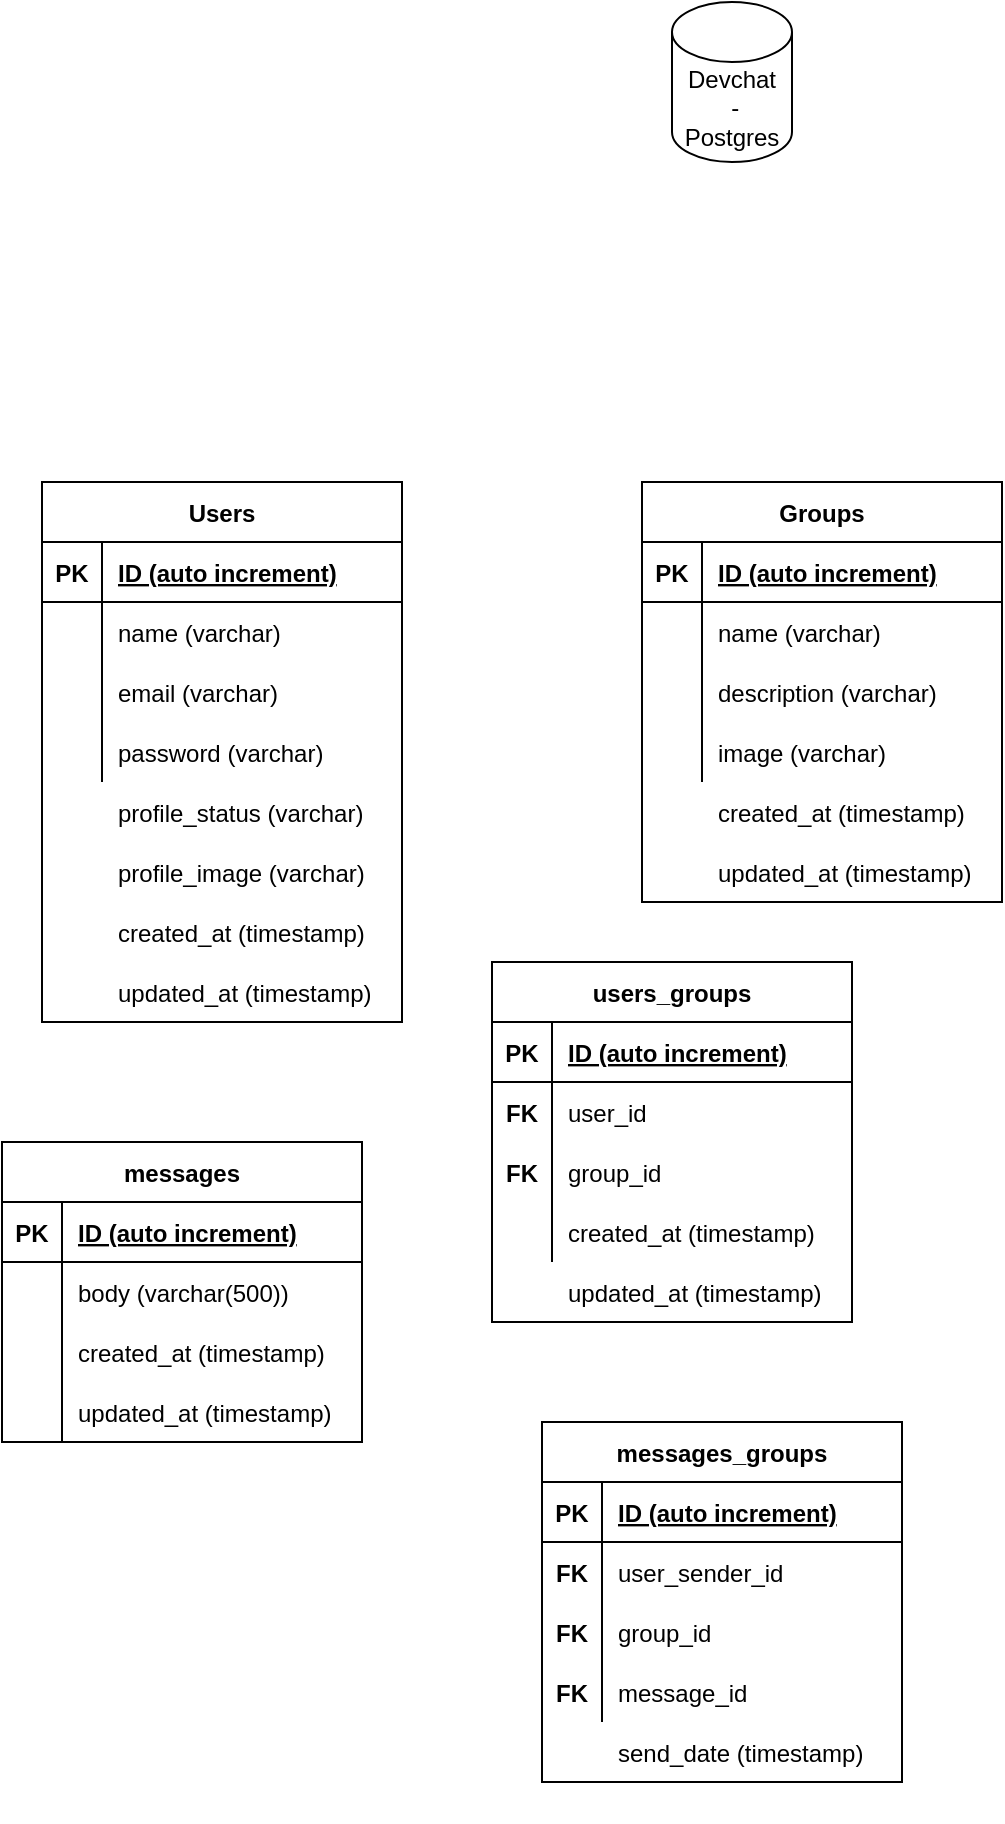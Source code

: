 <mxfile version="14.1.2" type="github">
  <diagram id="0jPNSS02s-Yy2Dnf4Rgp" name="Page-1">
    <mxGraphModel dx="1422" dy="775" grid="1" gridSize="10" guides="1" tooltips="1" connect="1" arrows="1" fold="1" page="1" pageScale="1" pageWidth="850" pageHeight="1100" math="0" shadow="0">
      <root>
        <mxCell id="0" />
        <mxCell id="1" parent="0" />
        <mxCell id="DyA_7QYeF1qoG6apN3V6-14" value="Devchat&lt;br&gt;&amp;nbsp;- Postgres" style="shape=cylinder3;whiteSpace=wrap;html=1;boundedLbl=1;backgroundOutline=1;size=15;align=center;" vertex="1" parent="1">
          <mxGeometry x="395" y="50" width="60" height="80" as="geometry" />
        </mxCell>
        <mxCell id="DyA_7QYeF1qoG6apN3V6-50" value="" style="group" vertex="1" connectable="0" parent="1">
          <mxGeometry x="80" y="290" width="180" height="290" as="geometry" />
        </mxCell>
        <mxCell id="DyA_7QYeF1qoG6apN3V6-1" value="Users" style="shape=table;startSize=30;container=1;collapsible=1;childLayout=tableLayout;fixedRows=1;rowLines=0;fontStyle=1;align=center;resizeLast=1;" vertex="1" parent="DyA_7QYeF1qoG6apN3V6-50">
          <mxGeometry width="180" height="270" as="geometry" />
        </mxCell>
        <mxCell id="DyA_7QYeF1qoG6apN3V6-2" value="" style="shape=partialRectangle;collapsible=0;dropTarget=0;pointerEvents=0;fillColor=none;top=0;left=0;bottom=1;right=0;points=[[0,0.5],[1,0.5]];portConstraint=eastwest;" vertex="1" parent="DyA_7QYeF1qoG6apN3V6-1">
          <mxGeometry y="30" width="180" height="30" as="geometry" />
        </mxCell>
        <mxCell id="DyA_7QYeF1qoG6apN3V6-3" value="PK" style="shape=partialRectangle;connectable=0;fillColor=none;top=0;left=0;bottom=0;right=0;fontStyle=1;overflow=hidden;" vertex="1" parent="DyA_7QYeF1qoG6apN3V6-2">
          <mxGeometry width="30" height="30" as="geometry" />
        </mxCell>
        <mxCell id="DyA_7QYeF1qoG6apN3V6-4" value="ID (auto increment)" style="shape=partialRectangle;connectable=0;fillColor=none;top=0;left=0;bottom=0;right=0;align=left;spacingLeft=6;fontStyle=5;overflow=hidden;" vertex="1" parent="DyA_7QYeF1qoG6apN3V6-2">
          <mxGeometry x="30" width="150" height="30" as="geometry" />
        </mxCell>
        <mxCell id="DyA_7QYeF1qoG6apN3V6-5" value="" style="shape=partialRectangle;collapsible=0;dropTarget=0;pointerEvents=0;fillColor=none;top=0;left=0;bottom=0;right=0;points=[[0,0.5],[1,0.5]];portConstraint=eastwest;" vertex="1" parent="DyA_7QYeF1qoG6apN3V6-1">
          <mxGeometry y="60" width="180" height="30" as="geometry" />
        </mxCell>
        <mxCell id="DyA_7QYeF1qoG6apN3V6-6" value="" style="shape=partialRectangle;connectable=0;fillColor=none;top=0;left=0;bottom=0;right=0;editable=1;overflow=hidden;" vertex="1" parent="DyA_7QYeF1qoG6apN3V6-5">
          <mxGeometry width="30" height="30" as="geometry" />
        </mxCell>
        <mxCell id="DyA_7QYeF1qoG6apN3V6-7" value="name (varchar)" style="shape=partialRectangle;connectable=0;fillColor=none;top=0;left=0;bottom=0;right=0;align=left;spacingLeft=6;overflow=hidden;" vertex="1" parent="DyA_7QYeF1qoG6apN3V6-5">
          <mxGeometry x="30" width="150" height="30" as="geometry" />
        </mxCell>
        <mxCell id="DyA_7QYeF1qoG6apN3V6-8" value="" style="shape=partialRectangle;collapsible=0;dropTarget=0;pointerEvents=0;fillColor=none;top=0;left=0;bottom=0;right=0;points=[[0,0.5],[1,0.5]];portConstraint=eastwest;" vertex="1" parent="DyA_7QYeF1qoG6apN3V6-1">
          <mxGeometry y="90" width="180" height="30" as="geometry" />
        </mxCell>
        <mxCell id="DyA_7QYeF1qoG6apN3V6-9" value="" style="shape=partialRectangle;connectable=0;fillColor=none;top=0;left=0;bottom=0;right=0;editable=1;overflow=hidden;" vertex="1" parent="DyA_7QYeF1qoG6apN3V6-8">
          <mxGeometry width="30" height="30" as="geometry" />
        </mxCell>
        <mxCell id="DyA_7QYeF1qoG6apN3V6-10" value="email (varchar)" style="shape=partialRectangle;connectable=0;fillColor=none;top=0;left=0;bottom=0;right=0;align=left;spacingLeft=6;overflow=hidden;" vertex="1" parent="DyA_7QYeF1qoG6apN3V6-8">
          <mxGeometry x="30" width="150" height="30" as="geometry" />
        </mxCell>
        <mxCell id="DyA_7QYeF1qoG6apN3V6-11" value="" style="shape=partialRectangle;collapsible=0;dropTarget=0;pointerEvents=0;fillColor=none;top=0;left=0;bottom=0;right=0;points=[[0,0.5],[1,0.5]];portConstraint=eastwest;" vertex="1" parent="DyA_7QYeF1qoG6apN3V6-1">
          <mxGeometry y="120" width="180" height="30" as="geometry" />
        </mxCell>
        <mxCell id="DyA_7QYeF1qoG6apN3V6-12" value="" style="shape=partialRectangle;connectable=0;fillColor=none;top=0;left=0;bottom=0;right=0;editable=1;overflow=hidden;" vertex="1" parent="DyA_7QYeF1qoG6apN3V6-11">
          <mxGeometry width="30" height="30" as="geometry" />
        </mxCell>
        <mxCell id="DyA_7QYeF1qoG6apN3V6-13" value="password (varchar)" style="shape=partialRectangle;connectable=0;fillColor=none;top=0;left=0;bottom=0;right=0;align=left;spacingLeft=6;overflow=hidden;" vertex="1" parent="DyA_7QYeF1qoG6apN3V6-11">
          <mxGeometry x="30" width="150" height="30" as="geometry" />
        </mxCell>
        <mxCell id="DyA_7QYeF1qoG6apN3V6-34" value="profile_status (varchar)" style="shape=partialRectangle;connectable=0;fillColor=none;top=0;left=0;bottom=0;right=0;align=left;spacingLeft=6;overflow=hidden;" vertex="1" parent="DyA_7QYeF1qoG6apN3V6-50">
          <mxGeometry x="30" y="150" width="150" height="30" as="geometry" />
        </mxCell>
        <mxCell id="DyA_7QYeF1qoG6apN3V6-35" value="profile_image (varchar)" style="shape=partialRectangle;connectable=0;fillColor=none;top=0;left=0;bottom=0;right=0;align=left;spacingLeft=6;overflow=hidden;" vertex="1" parent="DyA_7QYeF1qoG6apN3V6-50">
          <mxGeometry x="30" y="180" width="150" height="30" as="geometry" />
        </mxCell>
        <mxCell id="DyA_7QYeF1qoG6apN3V6-88" value="created_at (timestamp)" style="shape=partialRectangle;connectable=0;fillColor=none;top=0;left=0;bottom=0;right=0;align=left;spacingLeft=6;overflow=hidden;" vertex="1" parent="DyA_7QYeF1qoG6apN3V6-50">
          <mxGeometry x="30" y="210" width="150" height="30" as="geometry" />
        </mxCell>
        <mxCell id="DyA_7QYeF1qoG6apN3V6-89" value="updated_at (timestamp)" style="shape=partialRectangle;connectable=0;fillColor=none;top=0;left=0;bottom=0;right=0;align=left;spacingLeft=6;overflow=hidden;" vertex="1" parent="DyA_7QYeF1qoG6apN3V6-50">
          <mxGeometry x="30" y="240" width="150" height="30" as="geometry" />
        </mxCell>
        <mxCell id="DyA_7QYeF1qoG6apN3V6-51" value="" style="group" vertex="1" connectable="0" parent="1">
          <mxGeometry x="380" y="290" width="180" height="220" as="geometry" />
        </mxCell>
        <mxCell id="DyA_7QYeF1qoG6apN3V6-70" value="" style="group" vertex="1" connectable="0" parent="DyA_7QYeF1qoG6apN3V6-51">
          <mxGeometry width="180" height="220" as="geometry" />
        </mxCell>
        <mxCell id="DyA_7QYeF1qoG6apN3V6-52" value="Groups" style="shape=table;startSize=30;container=1;collapsible=1;childLayout=tableLayout;fixedRows=1;rowLines=0;fontStyle=1;align=center;resizeLast=1;" vertex="1" parent="DyA_7QYeF1qoG6apN3V6-70">
          <mxGeometry width="180" height="210" as="geometry" />
        </mxCell>
        <mxCell id="DyA_7QYeF1qoG6apN3V6-53" value="" style="shape=partialRectangle;collapsible=0;dropTarget=0;pointerEvents=0;fillColor=none;top=0;left=0;bottom=1;right=0;points=[[0,0.5],[1,0.5]];portConstraint=eastwest;" vertex="1" parent="DyA_7QYeF1qoG6apN3V6-52">
          <mxGeometry y="30" width="180" height="30" as="geometry" />
        </mxCell>
        <mxCell id="DyA_7QYeF1qoG6apN3V6-54" value="PK" style="shape=partialRectangle;connectable=0;fillColor=none;top=0;left=0;bottom=0;right=0;fontStyle=1;overflow=hidden;" vertex="1" parent="DyA_7QYeF1qoG6apN3V6-53">
          <mxGeometry width="30" height="30" as="geometry" />
        </mxCell>
        <mxCell id="DyA_7QYeF1qoG6apN3V6-55" value="ID (auto increment)" style="shape=partialRectangle;connectable=0;fillColor=none;top=0;left=0;bottom=0;right=0;align=left;spacingLeft=6;fontStyle=5;overflow=hidden;" vertex="1" parent="DyA_7QYeF1qoG6apN3V6-53">
          <mxGeometry x="30" width="150" height="30" as="geometry" />
        </mxCell>
        <mxCell id="DyA_7QYeF1qoG6apN3V6-56" value="" style="shape=partialRectangle;collapsible=0;dropTarget=0;pointerEvents=0;fillColor=none;top=0;left=0;bottom=0;right=0;points=[[0,0.5],[1,0.5]];portConstraint=eastwest;" vertex="1" parent="DyA_7QYeF1qoG6apN3V6-52">
          <mxGeometry y="60" width="180" height="30" as="geometry" />
        </mxCell>
        <mxCell id="DyA_7QYeF1qoG6apN3V6-57" value="" style="shape=partialRectangle;connectable=0;fillColor=none;top=0;left=0;bottom=0;right=0;editable=1;overflow=hidden;" vertex="1" parent="DyA_7QYeF1qoG6apN3V6-56">
          <mxGeometry width="30" height="30" as="geometry" />
        </mxCell>
        <mxCell id="DyA_7QYeF1qoG6apN3V6-58" value="name (varchar)" style="shape=partialRectangle;connectable=0;fillColor=none;top=0;left=0;bottom=0;right=0;align=left;spacingLeft=6;overflow=hidden;" vertex="1" parent="DyA_7QYeF1qoG6apN3V6-56">
          <mxGeometry x="30" width="150" height="30" as="geometry" />
        </mxCell>
        <mxCell id="DyA_7QYeF1qoG6apN3V6-59" value="" style="shape=partialRectangle;collapsible=0;dropTarget=0;pointerEvents=0;fillColor=none;top=0;left=0;bottom=0;right=0;points=[[0,0.5],[1,0.5]];portConstraint=eastwest;" vertex="1" parent="DyA_7QYeF1qoG6apN3V6-52">
          <mxGeometry y="90" width="180" height="30" as="geometry" />
        </mxCell>
        <mxCell id="DyA_7QYeF1qoG6apN3V6-60" value="" style="shape=partialRectangle;connectable=0;fillColor=none;top=0;left=0;bottom=0;right=0;editable=1;overflow=hidden;" vertex="1" parent="DyA_7QYeF1qoG6apN3V6-59">
          <mxGeometry width="30" height="30" as="geometry" />
        </mxCell>
        <mxCell id="DyA_7QYeF1qoG6apN3V6-61" value="" style="shape=partialRectangle;connectable=0;fillColor=none;top=0;left=0;bottom=0;right=0;align=left;spacingLeft=6;overflow=hidden;" vertex="1" parent="DyA_7QYeF1qoG6apN3V6-59">
          <mxGeometry x="30" width="150" height="30" as="geometry" />
        </mxCell>
        <mxCell id="DyA_7QYeF1qoG6apN3V6-62" value="" style="shape=partialRectangle;collapsible=0;dropTarget=0;pointerEvents=0;fillColor=none;top=0;left=0;bottom=0;right=0;points=[[0,0.5],[1,0.5]];portConstraint=eastwest;" vertex="1" parent="DyA_7QYeF1qoG6apN3V6-52">
          <mxGeometry y="120" width="180" height="30" as="geometry" />
        </mxCell>
        <mxCell id="DyA_7QYeF1qoG6apN3V6-63" value="" style="shape=partialRectangle;connectable=0;fillColor=none;top=0;left=0;bottom=0;right=0;editable=1;overflow=hidden;" vertex="1" parent="DyA_7QYeF1qoG6apN3V6-62">
          <mxGeometry width="30" height="30" as="geometry" />
        </mxCell>
        <mxCell id="DyA_7QYeF1qoG6apN3V6-64" value="" style="shape=partialRectangle;connectable=0;fillColor=none;top=0;left=0;bottom=0;right=0;align=left;spacingLeft=6;overflow=hidden;" vertex="1" parent="DyA_7QYeF1qoG6apN3V6-62">
          <mxGeometry x="30" width="150" height="30" as="geometry" />
        </mxCell>
        <mxCell id="DyA_7QYeF1qoG6apN3V6-67" value="description (varchar)" style="shape=partialRectangle;connectable=0;fillColor=none;top=0;left=0;bottom=0;right=0;align=left;spacingLeft=6;overflow=hidden;" vertex="1" parent="DyA_7QYeF1qoG6apN3V6-70">
          <mxGeometry x="30" y="90" width="150" height="30" as="geometry" />
        </mxCell>
        <mxCell id="DyA_7QYeF1qoG6apN3V6-68" value="image (varchar)" style="shape=partialRectangle;connectable=0;fillColor=none;top=0;left=0;bottom=0;right=0;align=left;spacingLeft=6;overflow=hidden;" vertex="1" parent="DyA_7QYeF1qoG6apN3V6-70">
          <mxGeometry x="30" y="120" width="150" height="30" as="geometry" />
        </mxCell>
        <mxCell id="DyA_7QYeF1qoG6apN3V6-90" value="created_at (timestamp)" style="shape=partialRectangle;connectable=0;fillColor=none;top=0;left=0;bottom=0;right=0;align=left;spacingLeft=6;overflow=hidden;" vertex="1" parent="DyA_7QYeF1qoG6apN3V6-70">
          <mxGeometry x="30" y="150" width="150" height="30" as="geometry" />
        </mxCell>
        <mxCell id="DyA_7QYeF1qoG6apN3V6-91" value="updated_at (timestamp)" style="shape=partialRectangle;connectable=0;fillColor=none;top=0;left=0;bottom=0;right=0;align=left;spacingLeft=6;overflow=hidden;" vertex="1" parent="DyA_7QYeF1qoG6apN3V6-70">
          <mxGeometry x="30" y="180" width="150" height="30" as="geometry" />
        </mxCell>
        <mxCell id="DyA_7QYeF1qoG6apN3V6-71" value="" style="group" vertex="1" connectable="0" parent="1">
          <mxGeometry x="305" y="530" width="180" height="210" as="geometry" />
        </mxCell>
        <mxCell id="DyA_7QYeF1qoG6apN3V6-72" value="" style="group" vertex="1" connectable="0" parent="DyA_7QYeF1qoG6apN3V6-71">
          <mxGeometry width="180" height="210" as="geometry" />
        </mxCell>
        <mxCell id="DyA_7QYeF1qoG6apN3V6-73" value="users_groups" style="shape=table;startSize=30;container=1;collapsible=1;childLayout=tableLayout;fixedRows=1;rowLines=0;fontStyle=1;align=center;resizeLast=1;" vertex="1" parent="DyA_7QYeF1qoG6apN3V6-72">
          <mxGeometry width="180" height="180" as="geometry" />
        </mxCell>
        <mxCell id="DyA_7QYeF1qoG6apN3V6-74" value="" style="shape=partialRectangle;collapsible=0;dropTarget=0;pointerEvents=0;fillColor=none;top=0;left=0;bottom=1;right=0;points=[[0,0.5],[1,0.5]];portConstraint=eastwest;" vertex="1" parent="DyA_7QYeF1qoG6apN3V6-73">
          <mxGeometry y="30" width="180" height="30" as="geometry" />
        </mxCell>
        <mxCell id="DyA_7QYeF1qoG6apN3V6-75" value="PK" style="shape=partialRectangle;connectable=0;fillColor=none;top=0;left=0;bottom=0;right=0;fontStyle=1;overflow=hidden;" vertex="1" parent="DyA_7QYeF1qoG6apN3V6-74">
          <mxGeometry width="30" height="30" as="geometry" />
        </mxCell>
        <mxCell id="DyA_7QYeF1qoG6apN3V6-76" value="ID (auto increment)" style="shape=partialRectangle;connectable=0;fillColor=none;top=0;left=0;bottom=0;right=0;align=left;spacingLeft=6;fontStyle=5;overflow=hidden;" vertex="1" parent="DyA_7QYeF1qoG6apN3V6-74">
          <mxGeometry x="30" width="150" height="30" as="geometry" />
        </mxCell>
        <mxCell id="DyA_7QYeF1qoG6apN3V6-77" value="" style="shape=partialRectangle;collapsible=0;dropTarget=0;pointerEvents=0;fillColor=none;top=0;left=0;bottom=0;right=0;points=[[0,0.5],[1,0.5]];portConstraint=eastwest;" vertex="1" parent="DyA_7QYeF1qoG6apN3V6-73">
          <mxGeometry y="60" width="180" height="30" as="geometry" />
        </mxCell>
        <mxCell id="DyA_7QYeF1qoG6apN3V6-78" value="" style="shape=partialRectangle;connectable=0;fillColor=none;top=0;left=0;bottom=0;right=0;editable=1;overflow=hidden;" vertex="1" parent="DyA_7QYeF1qoG6apN3V6-77">
          <mxGeometry width="30" height="30" as="geometry" />
        </mxCell>
        <mxCell id="DyA_7QYeF1qoG6apN3V6-79" value="user_id" style="shape=partialRectangle;connectable=0;fillColor=none;top=0;left=0;bottom=0;right=0;align=left;spacingLeft=6;overflow=hidden;" vertex="1" parent="DyA_7QYeF1qoG6apN3V6-77">
          <mxGeometry x="30" width="150" height="30" as="geometry" />
        </mxCell>
        <mxCell id="DyA_7QYeF1qoG6apN3V6-80" value="" style="shape=partialRectangle;collapsible=0;dropTarget=0;pointerEvents=0;fillColor=none;top=0;left=0;bottom=0;right=0;points=[[0,0.5],[1,0.5]];portConstraint=eastwest;" vertex="1" parent="DyA_7QYeF1qoG6apN3V6-73">
          <mxGeometry y="90" width="180" height="30" as="geometry" />
        </mxCell>
        <mxCell id="DyA_7QYeF1qoG6apN3V6-81" value="" style="shape=partialRectangle;connectable=0;fillColor=none;top=0;left=0;bottom=0;right=0;editable=1;overflow=hidden;" vertex="1" parent="DyA_7QYeF1qoG6apN3V6-80">
          <mxGeometry width="30" height="30" as="geometry" />
        </mxCell>
        <mxCell id="DyA_7QYeF1qoG6apN3V6-82" value="" style="shape=partialRectangle;connectable=0;fillColor=none;top=0;left=0;bottom=0;right=0;align=left;spacingLeft=6;overflow=hidden;" vertex="1" parent="DyA_7QYeF1qoG6apN3V6-80">
          <mxGeometry x="30" width="150" height="30" as="geometry" />
        </mxCell>
        <mxCell id="DyA_7QYeF1qoG6apN3V6-83" value="" style="shape=partialRectangle;collapsible=0;dropTarget=0;pointerEvents=0;fillColor=none;top=0;left=0;bottom=0;right=0;points=[[0,0.5],[1,0.5]];portConstraint=eastwest;" vertex="1" parent="DyA_7QYeF1qoG6apN3V6-73">
          <mxGeometry y="120" width="180" height="30" as="geometry" />
        </mxCell>
        <mxCell id="DyA_7QYeF1qoG6apN3V6-84" value="" style="shape=partialRectangle;connectable=0;fillColor=none;top=0;left=0;bottom=0;right=0;editable=1;overflow=hidden;" vertex="1" parent="DyA_7QYeF1qoG6apN3V6-83">
          <mxGeometry width="30" height="30" as="geometry" />
        </mxCell>
        <mxCell id="DyA_7QYeF1qoG6apN3V6-85" value="" style="shape=partialRectangle;connectable=0;fillColor=none;top=0;left=0;bottom=0;right=0;align=left;spacingLeft=6;overflow=hidden;" vertex="1" parent="DyA_7QYeF1qoG6apN3V6-83">
          <mxGeometry x="30" width="150" height="30" as="geometry" />
        </mxCell>
        <mxCell id="DyA_7QYeF1qoG6apN3V6-86" value="group_id" style="shape=partialRectangle;connectable=0;fillColor=none;top=0;left=0;bottom=0;right=0;align=left;spacingLeft=6;overflow=hidden;" vertex="1" parent="DyA_7QYeF1qoG6apN3V6-72">
          <mxGeometry x="30" y="90" width="150" height="30" as="geometry" />
        </mxCell>
        <mxCell id="DyA_7QYeF1qoG6apN3V6-87" value="created_at (timestamp)" style="shape=partialRectangle;connectable=0;fillColor=none;top=0;left=0;bottom=0;right=0;align=left;spacingLeft=6;overflow=hidden;" vertex="1" parent="DyA_7QYeF1qoG6apN3V6-72">
          <mxGeometry x="30" y="120" width="150" height="30" as="geometry" />
        </mxCell>
        <mxCell id="DyA_7QYeF1qoG6apN3V6-92" value="FK" style="shape=partialRectangle;connectable=0;fillColor=none;top=0;left=0;bottom=0;right=0;fontStyle=1;overflow=hidden;" vertex="1" parent="DyA_7QYeF1qoG6apN3V6-72">
          <mxGeometry y="60" width="30" height="30" as="geometry" />
        </mxCell>
        <mxCell id="DyA_7QYeF1qoG6apN3V6-93" value="FK" style="shape=partialRectangle;connectable=0;fillColor=none;top=0;left=0;bottom=0;right=0;fontStyle=1;overflow=hidden;" vertex="1" parent="DyA_7QYeF1qoG6apN3V6-72">
          <mxGeometry y="90" width="30" height="30" as="geometry" />
        </mxCell>
        <mxCell id="DyA_7QYeF1qoG6apN3V6-94" value="updated_at (timestamp)" style="shape=partialRectangle;connectable=0;fillColor=none;top=0;left=0;bottom=0;right=0;align=left;spacingLeft=6;overflow=hidden;" vertex="1" parent="DyA_7QYeF1qoG6apN3V6-72">
          <mxGeometry x="30" y="150" width="150" height="30" as="geometry" />
        </mxCell>
        <mxCell id="DyA_7QYeF1qoG6apN3V6-95" value="" style="group" vertex="1" connectable="0" parent="1">
          <mxGeometry x="60" y="620" width="180" height="210" as="geometry" />
        </mxCell>
        <mxCell id="DyA_7QYeF1qoG6apN3V6-96" value="" style="group" vertex="1" connectable="0" parent="DyA_7QYeF1qoG6apN3V6-95">
          <mxGeometry width="180" height="210" as="geometry" />
        </mxCell>
        <mxCell id="DyA_7QYeF1qoG6apN3V6-117" value="" style="group" vertex="1" connectable="0" parent="DyA_7QYeF1qoG6apN3V6-96">
          <mxGeometry width="180" height="150" as="geometry" />
        </mxCell>
        <mxCell id="DyA_7QYeF1qoG6apN3V6-97" value="messages" style="shape=table;startSize=30;container=1;collapsible=1;childLayout=tableLayout;fixedRows=1;rowLines=0;fontStyle=1;align=center;resizeLast=1;" vertex="1" parent="DyA_7QYeF1qoG6apN3V6-117">
          <mxGeometry width="180" height="150" as="geometry" />
        </mxCell>
        <mxCell id="DyA_7QYeF1qoG6apN3V6-98" value="" style="shape=partialRectangle;collapsible=0;dropTarget=0;pointerEvents=0;fillColor=none;top=0;left=0;bottom=1;right=0;points=[[0,0.5],[1,0.5]];portConstraint=eastwest;" vertex="1" parent="DyA_7QYeF1qoG6apN3V6-97">
          <mxGeometry y="30" width="180" height="30" as="geometry" />
        </mxCell>
        <mxCell id="DyA_7QYeF1qoG6apN3V6-99" value="PK" style="shape=partialRectangle;connectable=0;fillColor=none;top=0;left=0;bottom=0;right=0;fontStyle=1;overflow=hidden;" vertex="1" parent="DyA_7QYeF1qoG6apN3V6-98">
          <mxGeometry width="30" height="30" as="geometry" />
        </mxCell>
        <mxCell id="DyA_7QYeF1qoG6apN3V6-100" value="ID (auto increment)" style="shape=partialRectangle;connectable=0;fillColor=none;top=0;left=0;bottom=0;right=0;align=left;spacingLeft=6;fontStyle=5;overflow=hidden;" vertex="1" parent="DyA_7QYeF1qoG6apN3V6-98">
          <mxGeometry x="30" width="150" height="30" as="geometry" />
        </mxCell>
        <mxCell id="DyA_7QYeF1qoG6apN3V6-101" value="" style="shape=partialRectangle;collapsible=0;dropTarget=0;pointerEvents=0;fillColor=none;top=0;left=0;bottom=0;right=0;points=[[0,0.5],[1,0.5]];portConstraint=eastwest;" vertex="1" parent="DyA_7QYeF1qoG6apN3V6-97">
          <mxGeometry y="60" width="180" height="30" as="geometry" />
        </mxCell>
        <mxCell id="DyA_7QYeF1qoG6apN3V6-102" value="" style="shape=partialRectangle;connectable=0;fillColor=none;top=0;left=0;bottom=0;right=0;editable=1;overflow=hidden;" vertex="1" parent="DyA_7QYeF1qoG6apN3V6-101">
          <mxGeometry width="30" height="30" as="geometry" />
        </mxCell>
        <mxCell id="DyA_7QYeF1qoG6apN3V6-103" value="body (varchar(500))" style="shape=partialRectangle;connectable=0;fillColor=none;top=0;left=0;bottom=0;right=0;align=left;spacingLeft=6;overflow=hidden;" vertex="1" parent="DyA_7QYeF1qoG6apN3V6-101">
          <mxGeometry x="30" width="150" height="30" as="geometry" />
        </mxCell>
        <mxCell id="DyA_7QYeF1qoG6apN3V6-104" value="" style="shape=partialRectangle;collapsible=0;dropTarget=0;pointerEvents=0;fillColor=none;top=0;left=0;bottom=0;right=0;points=[[0,0.5],[1,0.5]];portConstraint=eastwest;" vertex="1" parent="DyA_7QYeF1qoG6apN3V6-97">
          <mxGeometry y="90" width="180" height="30" as="geometry" />
        </mxCell>
        <mxCell id="DyA_7QYeF1qoG6apN3V6-105" value="" style="shape=partialRectangle;connectable=0;fillColor=none;top=0;left=0;bottom=0;right=0;editable=1;overflow=hidden;" vertex="1" parent="DyA_7QYeF1qoG6apN3V6-104">
          <mxGeometry width="30" height="30" as="geometry" />
        </mxCell>
        <mxCell id="DyA_7QYeF1qoG6apN3V6-106" value="" style="shape=partialRectangle;connectable=0;fillColor=none;top=0;left=0;bottom=0;right=0;align=left;spacingLeft=6;overflow=hidden;" vertex="1" parent="DyA_7QYeF1qoG6apN3V6-104">
          <mxGeometry x="30" width="150" height="30" as="geometry" />
        </mxCell>
        <mxCell id="DyA_7QYeF1qoG6apN3V6-107" value="" style="shape=partialRectangle;collapsible=0;dropTarget=0;pointerEvents=0;fillColor=none;top=0;left=0;bottom=0;right=0;points=[[0,0.5],[1,0.5]];portConstraint=eastwest;" vertex="1" parent="DyA_7QYeF1qoG6apN3V6-97">
          <mxGeometry y="120" width="180" height="30" as="geometry" />
        </mxCell>
        <mxCell id="DyA_7QYeF1qoG6apN3V6-108" value="" style="shape=partialRectangle;connectable=0;fillColor=none;top=0;left=0;bottom=0;right=0;editable=1;overflow=hidden;" vertex="1" parent="DyA_7QYeF1qoG6apN3V6-107">
          <mxGeometry width="30" height="30" as="geometry" />
        </mxCell>
        <mxCell id="DyA_7QYeF1qoG6apN3V6-109" value="" style="shape=partialRectangle;connectable=0;fillColor=none;top=0;left=0;bottom=0;right=0;align=left;spacingLeft=6;overflow=hidden;" vertex="1" parent="DyA_7QYeF1qoG6apN3V6-107">
          <mxGeometry x="30" width="150" height="30" as="geometry" />
        </mxCell>
        <mxCell id="DyA_7QYeF1qoG6apN3V6-115" value="created_at (timestamp)" style="shape=partialRectangle;connectable=0;fillColor=none;top=0;left=0;bottom=0;right=0;align=left;spacingLeft=6;overflow=hidden;" vertex="1" parent="DyA_7QYeF1qoG6apN3V6-117">
          <mxGeometry x="30" y="90" width="150" height="30" as="geometry" />
        </mxCell>
        <mxCell id="DyA_7QYeF1qoG6apN3V6-116" value="updated_at (timestamp)" style="shape=partialRectangle;connectable=0;fillColor=none;top=0;left=0;bottom=0;right=0;align=left;spacingLeft=6;overflow=hidden;" vertex="1" parent="DyA_7QYeF1qoG6apN3V6-117">
          <mxGeometry x="30" y="120" width="150" height="30" as="geometry" />
        </mxCell>
        <mxCell id="DyA_7QYeF1qoG6apN3V6-118" value="" style="group" vertex="1" connectable="0" parent="1">
          <mxGeometry x="330" y="760" width="180" height="200" as="geometry" />
        </mxCell>
        <mxCell id="DyA_7QYeF1qoG6apN3V6-119" value="messages_groups" style="shape=table;startSize=30;container=1;collapsible=1;childLayout=tableLayout;fixedRows=1;rowLines=0;fontStyle=1;align=center;resizeLast=1;" vertex="1" parent="DyA_7QYeF1qoG6apN3V6-118">
          <mxGeometry width="180" height="180" as="geometry" />
        </mxCell>
        <mxCell id="DyA_7QYeF1qoG6apN3V6-120" value="" style="shape=partialRectangle;collapsible=0;dropTarget=0;pointerEvents=0;fillColor=none;top=0;left=0;bottom=1;right=0;points=[[0,0.5],[1,0.5]];portConstraint=eastwest;" vertex="1" parent="DyA_7QYeF1qoG6apN3V6-119">
          <mxGeometry y="30" width="180" height="30" as="geometry" />
        </mxCell>
        <mxCell id="DyA_7QYeF1qoG6apN3V6-121" value="PK" style="shape=partialRectangle;connectable=0;fillColor=none;top=0;left=0;bottom=0;right=0;fontStyle=1;overflow=hidden;" vertex="1" parent="DyA_7QYeF1qoG6apN3V6-120">
          <mxGeometry width="30" height="30" as="geometry" />
        </mxCell>
        <mxCell id="DyA_7QYeF1qoG6apN3V6-122" value="ID (auto increment)" style="shape=partialRectangle;connectable=0;fillColor=none;top=0;left=0;bottom=0;right=0;align=left;spacingLeft=6;fontStyle=5;overflow=hidden;" vertex="1" parent="DyA_7QYeF1qoG6apN3V6-120">
          <mxGeometry x="30" width="150" height="30" as="geometry" />
        </mxCell>
        <mxCell id="DyA_7QYeF1qoG6apN3V6-123" value="" style="shape=partialRectangle;collapsible=0;dropTarget=0;pointerEvents=0;fillColor=none;top=0;left=0;bottom=0;right=0;points=[[0,0.5],[1,0.5]];portConstraint=eastwest;" vertex="1" parent="DyA_7QYeF1qoG6apN3V6-119">
          <mxGeometry y="60" width="180" height="30" as="geometry" />
        </mxCell>
        <mxCell id="DyA_7QYeF1qoG6apN3V6-124" value="" style="shape=partialRectangle;connectable=0;fillColor=none;top=0;left=0;bottom=0;right=0;editable=1;overflow=hidden;" vertex="1" parent="DyA_7QYeF1qoG6apN3V6-123">
          <mxGeometry width="30" height="30" as="geometry" />
        </mxCell>
        <mxCell id="DyA_7QYeF1qoG6apN3V6-125" value="user_sender_id" style="shape=partialRectangle;connectable=0;fillColor=none;top=0;left=0;bottom=0;right=0;align=left;spacingLeft=6;overflow=hidden;" vertex="1" parent="DyA_7QYeF1qoG6apN3V6-123">
          <mxGeometry x="30" width="150" height="30" as="geometry" />
        </mxCell>
        <mxCell id="DyA_7QYeF1qoG6apN3V6-126" value="" style="shape=partialRectangle;collapsible=0;dropTarget=0;pointerEvents=0;fillColor=none;top=0;left=0;bottom=0;right=0;points=[[0,0.5],[1,0.5]];portConstraint=eastwest;" vertex="1" parent="DyA_7QYeF1qoG6apN3V6-119">
          <mxGeometry y="90" width="180" height="30" as="geometry" />
        </mxCell>
        <mxCell id="DyA_7QYeF1qoG6apN3V6-127" value="" style="shape=partialRectangle;connectable=0;fillColor=none;top=0;left=0;bottom=0;right=0;editable=1;overflow=hidden;" vertex="1" parent="DyA_7QYeF1qoG6apN3V6-126">
          <mxGeometry width="30" height="30" as="geometry" />
        </mxCell>
        <mxCell id="DyA_7QYeF1qoG6apN3V6-128" value="" style="shape=partialRectangle;connectable=0;fillColor=none;top=0;left=0;bottom=0;right=0;align=left;spacingLeft=6;overflow=hidden;" vertex="1" parent="DyA_7QYeF1qoG6apN3V6-126">
          <mxGeometry x="30" width="150" height="30" as="geometry" />
        </mxCell>
        <mxCell id="DyA_7QYeF1qoG6apN3V6-129" value="" style="shape=partialRectangle;collapsible=0;dropTarget=0;pointerEvents=0;fillColor=none;top=0;left=0;bottom=0;right=0;points=[[0,0.5],[1,0.5]];portConstraint=eastwest;" vertex="1" parent="DyA_7QYeF1qoG6apN3V6-119">
          <mxGeometry y="120" width="180" height="30" as="geometry" />
        </mxCell>
        <mxCell id="DyA_7QYeF1qoG6apN3V6-130" value="" style="shape=partialRectangle;connectable=0;fillColor=none;top=0;left=0;bottom=0;right=0;editable=1;overflow=hidden;" vertex="1" parent="DyA_7QYeF1qoG6apN3V6-129">
          <mxGeometry width="30" height="30" as="geometry" />
        </mxCell>
        <mxCell id="DyA_7QYeF1qoG6apN3V6-131" value="" style="shape=partialRectangle;connectable=0;fillColor=none;top=0;left=0;bottom=0;right=0;align=left;spacingLeft=6;overflow=hidden;" vertex="1" parent="DyA_7QYeF1qoG6apN3V6-129">
          <mxGeometry x="30" width="150" height="30" as="geometry" />
        </mxCell>
        <mxCell id="DyA_7QYeF1qoG6apN3V6-132" value="group_id" style="shape=partialRectangle;connectable=0;fillColor=none;top=0;left=0;bottom=0;right=0;align=left;spacingLeft=6;overflow=hidden;" vertex="1" parent="DyA_7QYeF1qoG6apN3V6-118">
          <mxGeometry x="30" y="90" width="150" height="30" as="geometry" />
        </mxCell>
        <mxCell id="DyA_7QYeF1qoG6apN3V6-133" value="message_id" style="shape=partialRectangle;connectable=0;fillColor=none;top=0;left=0;bottom=0;right=0;align=left;spacingLeft=6;overflow=hidden;" vertex="1" parent="DyA_7QYeF1qoG6apN3V6-118">
          <mxGeometry x="30" y="120" width="150" height="30" as="geometry" />
        </mxCell>
        <mxCell id="DyA_7QYeF1qoG6apN3V6-134" value="send_date (timestamp)" style="shape=partialRectangle;connectable=0;fillColor=none;top=0;left=0;bottom=0;right=0;align=left;spacingLeft=6;overflow=hidden;" vertex="1" parent="DyA_7QYeF1qoG6apN3V6-118">
          <mxGeometry x="30" y="150" width="150" height="30" as="geometry" />
        </mxCell>
        <mxCell id="DyA_7QYeF1qoG6apN3V6-135" value="FK" style="shape=partialRectangle;connectable=0;fillColor=none;top=0;left=0;bottom=0;right=0;fontStyle=1;overflow=hidden;" vertex="1" parent="DyA_7QYeF1qoG6apN3V6-118">
          <mxGeometry y="60" width="30" height="30" as="geometry" />
        </mxCell>
        <mxCell id="DyA_7QYeF1qoG6apN3V6-137" value="FK" style="shape=partialRectangle;connectable=0;fillColor=none;top=0;left=0;bottom=0;right=0;fontStyle=1;overflow=hidden;" vertex="1" parent="DyA_7QYeF1qoG6apN3V6-118">
          <mxGeometry y="90" width="30" height="30" as="geometry" />
        </mxCell>
        <mxCell id="DyA_7QYeF1qoG6apN3V6-138" value="FK" style="shape=partialRectangle;connectable=0;fillColor=none;top=0;left=0;bottom=0;right=0;fontStyle=1;overflow=hidden;" vertex="1" parent="DyA_7QYeF1qoG6apN3V6-118">
          <mxGeometry y="120" width="30" height="30" as="geometry" />
        </mxCell>
      </root>
    </mxGraphModel>
  </diagram>
</mxfile>
